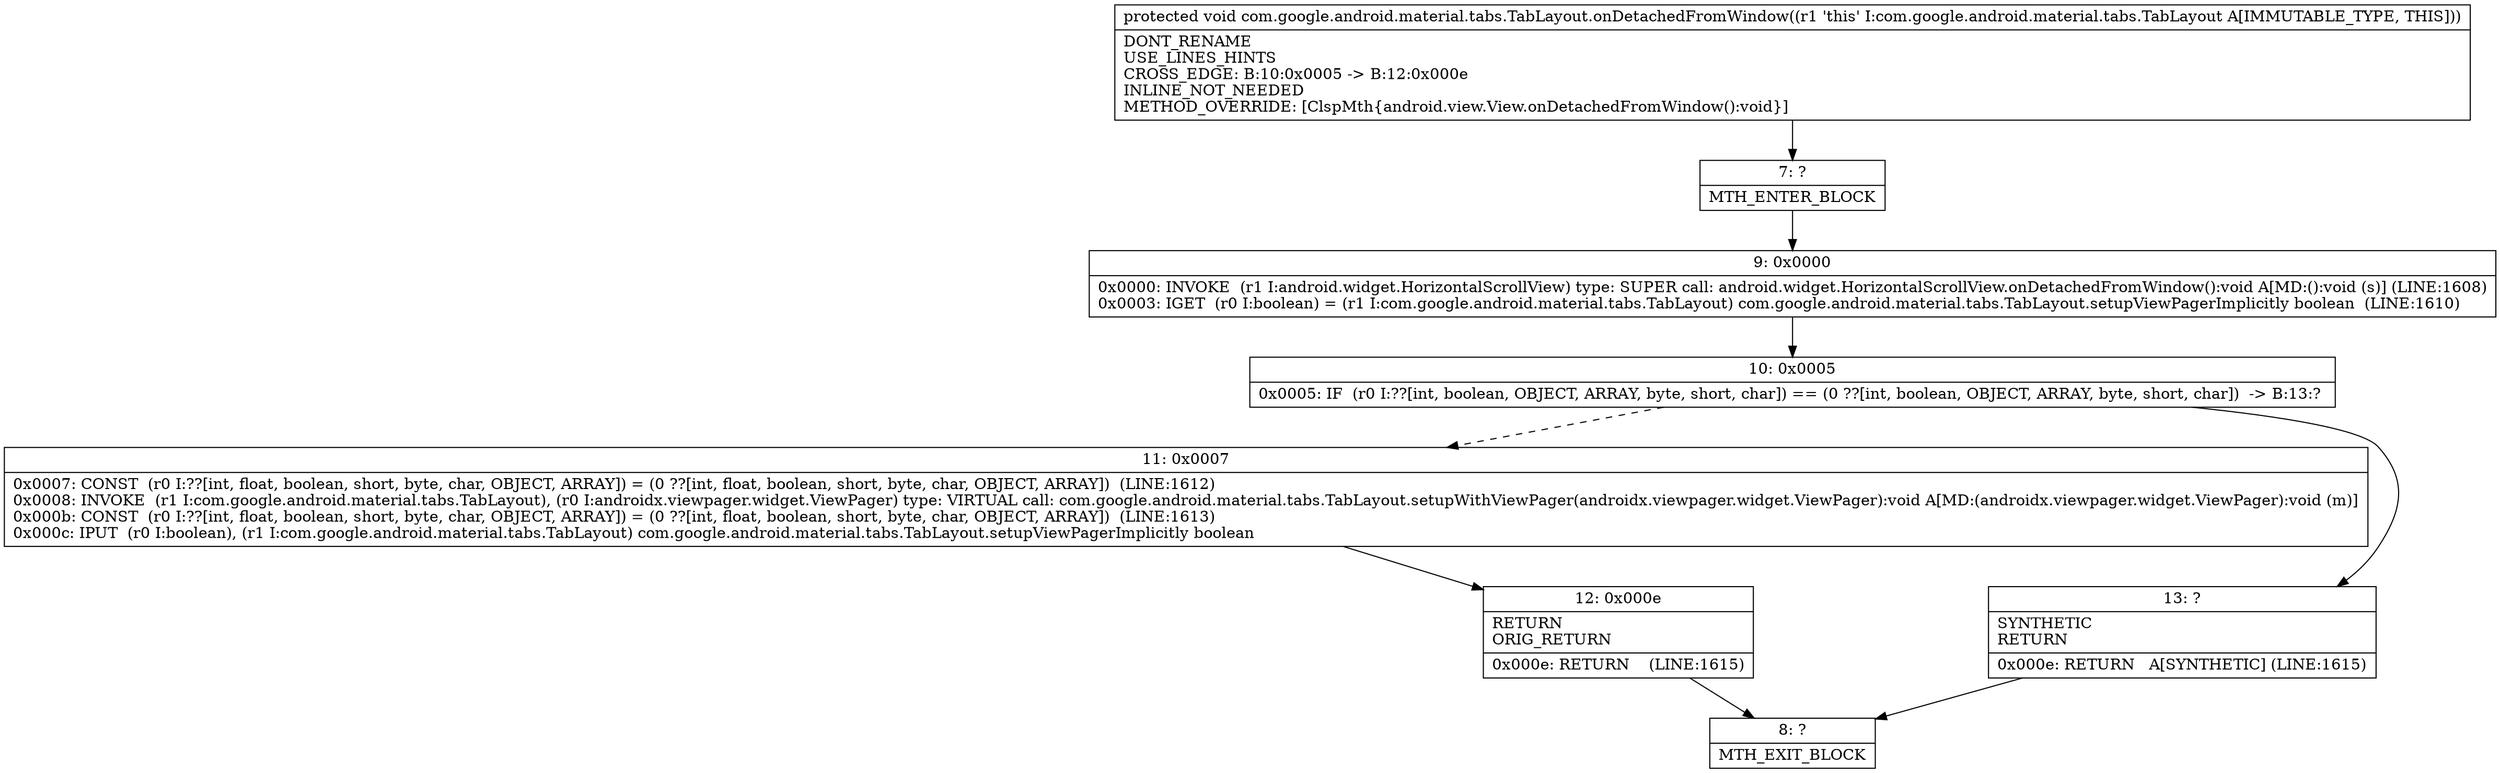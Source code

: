 digraph "CFG forcom.google.android.material.tabs.TabLayout.onDetachedFromWindow()V" {
Node_7 [shape=record,label="{7\:\ ?|MTH_ENTER_BLOCK\l}"];
Node_9 [shape=record,label="{9\:\ 0x0000|0x0000: INVOKE  (r1 I:android.widget.HorizontalScrollView) type: SUPER call: android.widget.HorizontalScrollView.onDetachedFromWindow():void A[MD:():void (s)] (LINE:1608)\l0x0003: IGET  (r0 I:boolean) = (r1 I:com.google.android.material.tabs.TabLayout) com.google.android.material.tabs.TabLayout.setupViewPagerImplicitly boolean  (LINE:1610)\l}"];
Node_10 [shape=record,label="{10\:\ 0x0005|0x0005: IF  (r0 I:??[int, boolean, OBJECT, ARRAY, byte, short, char]) == (0 ??[int, boolean, OBJECT, ARRAY, byte, short, char])  \-\> B:13:? \l}"];
Node_11 [shape=record,label="{11\:\ 0x0007|0x0007: CONST  (r0 I:??[int, float, boolean, short, byte, char, OBJECT, ARRAY]) = (0 ??[int, float, boolean, short, byte, char, OBJECT, ARRAY])  (LINE:1612)\l0x0008: INVOKE  (r1 I:com.google.android.material.tabs.TabLayout), (r0 I:androidx.viewpager.widget.ViewPager) type: VIRTUAL call: com.google.android.material.tabs.TabLayout.setupWithViewPager(androidx.viewpager.widget.ViewPager):void A[MD:(androidx.viewpager.widget.ViewPager):void (m)]\l0x000b: CONST  (r0 I:??[int, float, boolean, short, byte, char, OBJECT, ARRAY]) = (0 ??[int, float, boolean, short, byte, char, OBJECT, ARRAY])  (LINE:1613)\l0x000c: IPUT  (r0 I:boolean), (r1 I:com.google.android.material.tabs.TabLayout) com.google.android.material.tabs.TabLayout.setupViewPagerImplicitly boolean \l}"];
Node_12 [shape=record,label="{12\:\ 0x000e|RETURN\lORIG_RETURN\l|0x000e: RETURN    (LINE:1615)\l}"];
Node_8 [shape=record,label="{8\:\ ?|MTH_EXIT_BLOCK\l}"];
Node_13 [shape=record,label="{13\:\ ?|SYNTHETIC\lRETURN\l|0x000e: RETURN   A[SYNTHETIC] (LINE:1615)\l}"];
MethodNode[shape=record,label="{protected void com.google.android.material.tabs.TabLayout.onDetachedFromWindow((r1 'this' I:com.google.android.material.tabs.TabLayout A[IMMUTABLE_TYPE, THIS]))  | DONT_RENAME\lUSE_LINES_HINTS\lCROSS_EDGE: B:10:0x0005 \-\> B:12:0x000e\lINLINE_NOT_NEEDED\lMETHOD_OVERRIDE: [ClspMth\{android.view.View.onDetachedFromWindow():void\}]\l}"];
MethodNode -> Node_7;Node_7 -> Node_9;
Node_9 -> Node_10;
Node_10 -> Node_11[style=dashed];
Node_10 -> Node_13;
Node_11 -> Node_12;
Node_12 -> Node_8;
Node_13 -> Node_8;
}

